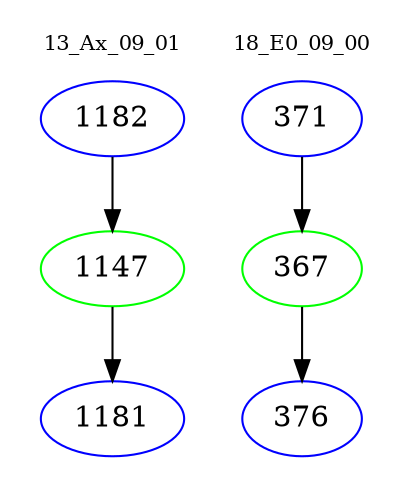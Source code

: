 digraph{
subgraph cluster_0 {
color = white
label = "13_Ax_09_01";
fontsize=10;
T0_1182 [label="1182", color="blue"]
T0_1182 -> T0_1147 [color="black"]
T0_1147 [label="1147", color="green"]
T0_1147 -> T0_1181 [color="black"]
T0_1181 [label="1181", color="blue"]
}
subgraph cluster_1 {
color = white
label = "18_E0_09_00";
fontsize=10;
T1_371 [label="371", color="blue"]
T1_371 -> T1_367 [color="black"]
T1_367 [label="367", color="green"]
T1_367 -> T1_376 [color="black"]
T1_376 [label="376", color="blue"]
}
}
